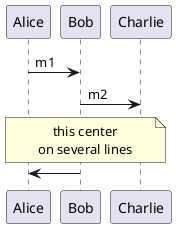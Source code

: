 {
  "sha1": "bgztkm241gpgn3ivzliyjliznxgccnu",
  "insertion": {
    "when": "2024-05-30T20:48:22.086Z",
    "url": "https://github.com/plantuml/plantuml/issues/134",
    "user": "plantuml@gmail.com"
  }
}
@startuml
skinparam noteTextAlignment center
Alice->Bob:m1
Bob->Charlie:m2
note across
this center
on several lines
end note
Bob->Alice
@enduml
